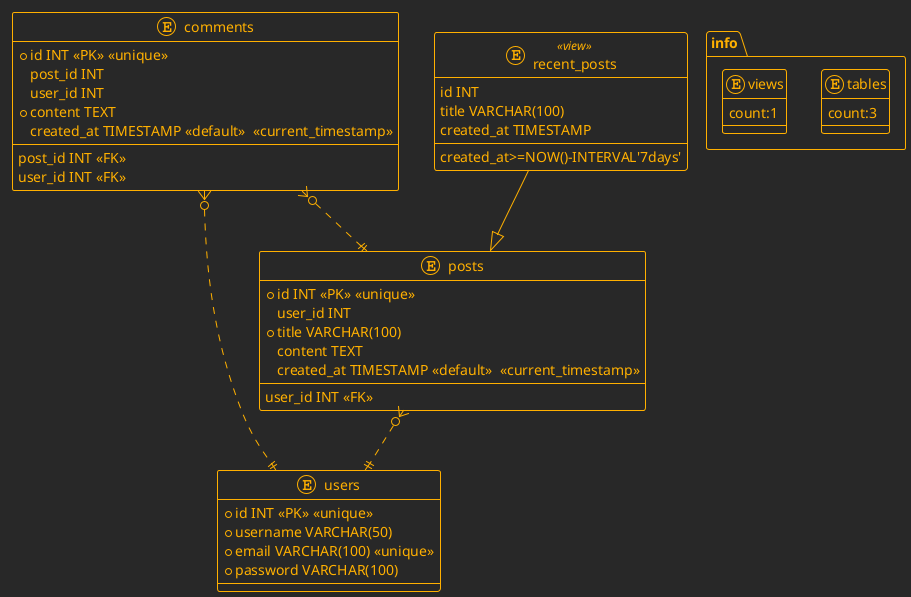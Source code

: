 @startuml 
 !theme crt-amber 
entity users { 
{field}* id INT << PK >> << unique >> 
{field}* username VARCHAR(50) 
{field}* email VARCHAR(100) << unique >>  
{field}* password VARCHAR(100) 
} 
 
 
entity posts { 
{field}* id INT << PK >> << unique >> 
{field}user_id INT 
{field}* title VARCHAR(100) 
{field}content TEXT 
{field}created_at TIMESTAMP << default >>  << current_timestamp >>  
{method} user_id INT <<FK>> 
} 
 
posts }o..|| users 
 
entity comments { 
{field}* id INT << PK >> << unique >> 
{field}post_id INT 
{field}user_id INT 
{field}* content TEXT 
{field}created_at TIMESTAMP << default >>  << current_timestamp >>  
{method} post_id INT <<FK>> 
{method} user_id INT <<FK>> 
} 
 
comments }o..|| posts 
comments }o..|| users 
 
entity recent_posts << view >> { 
{field} id INT 
{field} title VARCHAR(100) 
{field} created_at TIMESTAMP 
{method} created_at>=NOW()-INTERVAL'7days' 
} 
 
 recent_posts --|> posts 


 package info { 
entity tables{ 
 {field} count:3
}
entity views{ 
 {field} count:1
}
}

 @enduml
